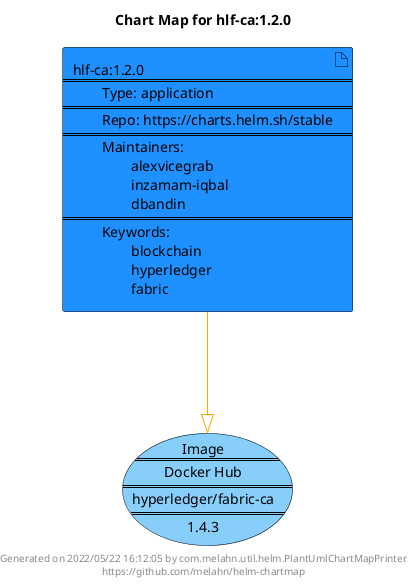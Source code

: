 @startuml
skinparam linetype ortho
skinparam backgroundColor white
skinparam usecaseBorderColor black
skinparam usecaseArrowColor LightSlateGray
skinparam artifactBorderColor black
skinparam artifactArrowColor LightSlateGray

title Chart Map for hlf-ca:1.2.0

'There is one referenced Helm Chart
artifact "hlf-ca:1.2.0\n====\n\tType: application\n====\n\tRepo: https://charts.helm.sh/stable\n====\n\tMaintainers: \n\t\talexvicegrab\n\t\tinzamam-iqbal\n\t\tdbandin\n====\n\tKeywords: \n\t\tblockchain\n\t\thyperledger\n\t\tfabric" as hlf_ca_1_2_0 #DodgerBlue

'There is one referenced Docker Image
usecase "Image\n====\nDocker Hub\n====\nhyperledger/fabric-ca\n====\n1.4.3" as hyperledger_fabric_ca_1_4_3 #LightSkyBlue

'Chart Dependencies
hlf_ca_1_2_0--[#orange]-|>hyperledger_fabric_ca_1_4_3

center footer Generated on 2022/05/22 16:12:05 by com.melahn.util.helm.PlantUmlChartMapPrinter\nhttps://github.com/melahn/helm-chartmap
@enduml
